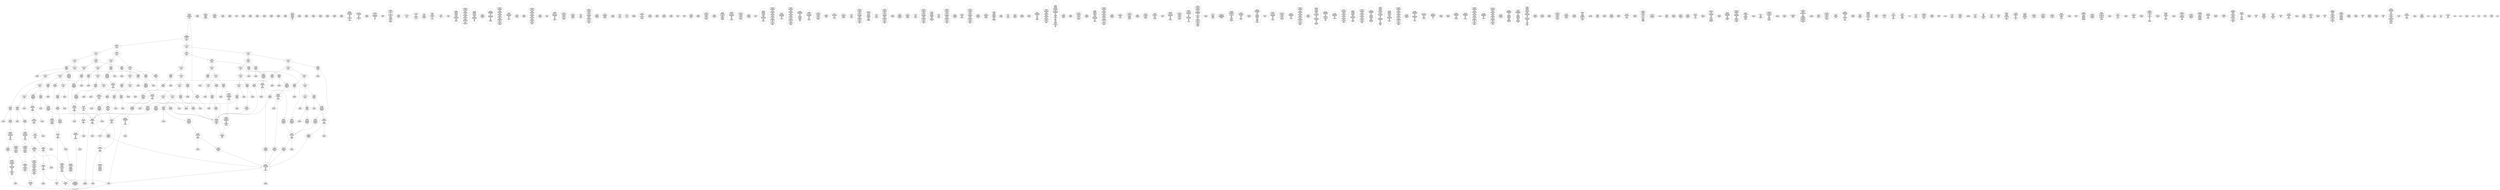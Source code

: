 /* Generated by GvGen v.1.0 (https://www.github.com/stricaud/gvgen) */

digraph G {
compound=true;
   node1 [label="[anywhere]"];
   node2 [label="# 0x0
PUSHX Data
PUSHX Data
MSTORE
PUSHX LogicData
CALLDATASIZE
LT
PUSHX Data
JUMPI
"];
   node3 [label="# 0xd
PUSHX Data
CALLDATALOAD
PUSHX BitData
SHR
PUSHX LogicData
GT
PUSHX Data
JUMPI
"];
   node4 [label="# 0x1e
PUSHX LogicData
GT
PUSHX Data
JUMPI
"];
   node5 [label="# 0x29
PUSHX LogicData
GT
PUSHX Data
JUMPI
"];
   node6 [label="# 0x34
PUSHX LogicData
EQ
PUSHX Data
JUMPI
"];
   node7 [label="# 0x3f
PUSHX LogicData
EQ
PUSHX Data
JUMPI
"];
   node8 [label="# 0x4a
PUSHX LogicData
EQ
PUSHX Data
JUMPI
"];
   node9 [label="# 0x55
PUSHX LogicData
EQ
PUSHX Data
JUMPI
"];
   node10 [label="# 0x60
PUSHX LogicData
EQ
PUSHX Data
JUMPI
"];
   node11 [label="# 0x6b
PUSHX Data
REVERT
"];
   node12 [label="# 0x6f
JUMPDEST
PUSHX LogicData
EQ
PUSHX Data
JUMPI
"];
   node13 [label="# 0x7b
PUSHX LogicData
EQ
PUSHX Data
JUMPI
"];
   node14 [label="# 0x86
PUSHX LogicData
EQ
PUSHX Data
JUMPI
"];
   node15 [label="# 0x91
PUSHX LogicData
EQ
PUSHX Data
JUMPI
"];
   node16 [label="# 0x9c
PUSHX Data
REVERT
"];
   node17 [label="# 0xa0
JUMPDEST
PUSHX LogicData
GT
PUSHX Data
JUMPI
"];
   node18 [label="# 0xac
PUSHX LogicData
EQ
PUSHX Data
JUMPI
"];
   node19 [label="# 0xb7
PUSHX LogicData
EQ
PUSHX Data
JUMPI
"];
   node20 [label="# 0xc2
PUSHX LogicData
EQ
PUSHX Data
JUMPI
"];
   node21 [label="# 0xcd
PUSHX LogicData
EQ
PUSHX Data
JUMPI
"];
   node22 [label="# 0xd8
PUSHX Data
REVERT
"];
   node23 [label="# 0xdc
JUMPDEST
PUSHX LogicData
EQ
PUSHX Data
JUMPI
"];
   node24 [label="# 0xe8
PUSHX LogicData
EQ
PUSHX Data
JUMPI
"];
   node25 [label="# 0xf3
PUSHX LogicData
EQ
PUSHX Data
JUMPI
"];
   node26 [label="# 0xfe
PUSHX LogicData
EQ
PUSHX Data
JUMPI
"];
   node27 [label="# 0x109
PUSHX Data
REVERT
"];
   node28 [label="# 0x10d
JUMPDEST
PUSHX LogicData
GT
PUSHX Data
JUMPI
"];
   node29 [label="# 0x119
PUSHX LogicData
GT
PUSHX Data
JUMPI
"];
   node30 [label="# 0x124
PUSHX LogicData
EQ
PUSHX Data
JUMPI
"];
   node31 [label="# 0x12f
PUSHX LogicData
EQ
PUSHX Data
JUMPI
"];
   node32 [label="# 0x13a
PUSHX LogicData
EQ
PUSHX Data
JUMPI
"];
   node33 [label="# 0x145
PUSHX LogicData
EQ
PUSHX Data
JUMPI
"];
   node34 [label="# 0x150
PUSHX LogicData
EQ
PUSHX Data
JUMPI
"];
   node35 [label="# 0x15b
PUSHX Data
REVERT
"];
   node36 [label="# 0x15f
JUMPDEST
PUSHX LogicData
EQ
PUSHX Data
JUMPI
"];
   node37 [label="# 0x16b
PUSHX LogicData
EQ
PUSHX Data
JUMPI
"];
   node38 [label="# 0x176
PUSHX LogicData
EQ
PUSHX Data
JUMPI
"];
   node39 [label="# 0x181
PUSHX LogicData
EQ
PUSHX Data
JUMPI
"];
   node40 [label="# 0x18c
PUSHX Data
REVERT
"];
   node41 [label="# 0x190
JUMPDEST
PUSHX LogicData
GT
PUSHX Data
JUMPI
"];
   node42 [label="# 0x19c
PUSHX LogicData
EQ
PUSHX Data
JUMPI
"];
   node43 [label="# 0x1a7
PUSHX LogicData
EQ
PUSHX Data
JUMPI
"];
   node44 [label="# 0x1b2
PUSHX LogicData
EQ
PUSHX Data
JUMPI
"];
   node45 [label="# 0x1bd
PUSHX LogicData
EQ
PUSHX Data
JUMPI
"];
   node46 [label="# 0x1c8
PUSHX Data
REVERT
"];
   node47 [label="# 0x1cc
JUMPDEST
PUSHX LogicData
EQ
PUSHX Data
JUMPI
"];
   node48 [label="# 0x1d8
PUSHX LogicData
EQ
PUSHX Data
JUMPI
"];
   node49 [label="# 0x1e3
PUSHX LogicData
EQ
PUSHX Data
JUMPI
"];
   node50 [label="# 0x1ee
PUSHX LogicData
EQ
PUSHX Data
JUMPI
"];
   node51 [label="# 0x1f9
JUMPDEST
PUSHX Data
REVERT
"];
   node52 [label="# 0x1fe
JUMPDEST
CALLVALUE
ISZERO
PUSHX Data
JUMPI
"];
   node53 [label="# 0x206
PUSHX Data
REVERT
"];
   node54 [label="# 0x20a
JUMPDEST
PUSHX Data
PUSHX Data
CALLDATASIZE
PUSHX Data
PUSHX Data
JUMP
"];
   node55 [label="# 0x219
JUMPDEST
PUSHX Data
JUMP
"];
   node56 [label="# 0x21e
JUMPDEST
PUSHX MemData
MLOAD
ISZERO
ISZERO
MSTORE
PUSHX ArithData
ADD
"];
   node57 [label="# 0x22a
JUMPDEST
PUSHX MemData
MLOAD
SUB
RETURN
"];
   node58 [label="# 0x233
JUMPDEST
CALLVALUE
ISZERO
PUSHX Data
JUMPI
"];
   node59 [label="# 0x23b
PUSHX Data
REVERT
"];
   node60 [label="# 0x23f
JUMPDEST
PUSHX Data
PUSHX Data
JUMP
"];
   node61 [label="# 0x248
JUMPDEST
PUSHX MemData
MLOAD
PUSHX Data
PUSHX Data
JUMP
"];
   node62 [label="# 0x255
JUMPDEST
CALLVALUE
ISZERO
PUSHX Data
JUMPI
"];
   node63 [label="# 0x25d
PUSHX Data
REVERT
"];
   node64 [label="# 0x261
JUMPDEST
PUSHX Data
PUSHX Data
CALLDATASIZE
PUSHX Data
PUSHX Data
JUMP
"];
   node65 [label="# 0x270
JUMPDEST
PUSHX Data
JUMP
"];
   node66 [label="# 0x275
JUMPDEST
PUSHX MemData
MLOAD
PUSHX ArithData
PUSHX BitData
PUSHX BitData
SHL
SUB
AND
MSTORE
PUSHX ArithData
ADD
PUSHX Data
JUMP
"];
   node67 [label="# 0x28d
JUMPDEST
CALLVALUE
ISZERO
PUSHX Data
JUMPI
"];
   node68 [label="# 0x295
PUSHX Data
REVERT
"];
   node69 [label="# 0x299
JUMPDEST
PUSHX Data
PUSHX Data
CALLDATASIZE
PUSHX Data
PUSHX Data
JUMP
"];
   node70 [label="# 0x2a8
JUMPDEST
PUSHX Data
JUMP
"];
   node71 [label="# 0x2ad
JUMPDEST
STOP
"];
   node72 [label="# 0x2af
JUMPDEST
CALLVALUE
ISZERO
PUSHX Data
JUMPI
"];
   node73 [label="# 0x2b7
PUSHX Data
REVERT
"];
   node74 [label="# 0x2bb
JUMPDEST
PUSHX Data
PUSHX Data
CALLDATASIZE
PUSHX Data
PUSHX Data
JUMP
"];
   node75 [label="# 0x2ca
JUMPDEST
PUSHX Data
JUMP
"];
   node76 [label="# 0x2cf
JUMPDEST
CALLVALUE
ISZERO
PUSHX Data
JUMPI
"];
   node77 [label="# 0x2d7
PUSHX Data
REVERT
"];
   node78 [label="# 0x2db
JUMPDEST
PUSHX Data
PUSHX Data
JUMP
"];
   node79 [label="# 0x2e4
JUMPDEST
PUSHX MemData
MLOAD
MSTORE
PUSHX ArithData
ADD
PUSHX Data
JUMP
"];
   node80 [label="# 0x2f2
JUMPDEST
CALLVALUE
ISZERO
PUSHX Data
JUMPI
"];
   node81 [label="# 0x2fa
PUSHX Data
REVERT
"];
   node82 [label="# 0x2fe
JUMPDEST
PUSHX Data
PUSHX Data
CALLDATASIZE
PUSHX Data
PUSHX Data
JUMP
"];
   node83 [label="# 0x30d
JUMPDEST
PUSHX Data
JUMP
"];
   node84 [label="# 0x312
JUMPDEST
CALLVALUE
ISZERO
PUSHX Data
JUMPI
"];
   node85 [label="# 0x31a
PUSHX Data
REVERT
"];
   node86 [label="# 0x31e
JUMPDEST
PUSHX Data
PUSHX Data
JUMP
"];
   node87 [label="# 0x327
JUMPDEST
CALLVALUE
ISZERO
PUSHX Data
JUMPI
"];
   node88 [label="# 0x32f
PUSHX Data
REVERT
"];
   node89 [label="# 0x333
JUMPDEST
PUSHX Data
PUSHX StorData
SLOAD
JUMP
"];
   node90 [label="# 0x33d
JUMPDEST
CALLVALUE
ISZERO
PUSHX Data
JUMPI
"];
   node91 [label="# 0x345
PUSHX Data
REVERT
"];
   node92 [label="# 0x349
JUMPDEST
PUSHX Data
PUSHX Data
CALLDATASIZE
PUSHX Data
PUSHX Data
JUMP
"];
   node93 [label="# 0x358
JUMPDEST
PUSHX Data
JUMP
"];
   node94 [label="# 0x35d
JUMPDEST
CALLVALUE
ISZERO
PUSHX Data
JUMPI
"];
   node95 [label="# 0x365
PUSHX Data
REVERT
"];
   node96 [label="# 0x369
JUMPDEST
PUSHX Data
PUSHX Data
CALLDATASIZE
PUSHX Data
PUSHX Data
JUMP
"];
   node97 [label="# 0x378
JUMPDEST
PUSHX Data
JUMP
"];
   node98 [label="# 0x37d
JUMPDEST
CALLVALUE
ISZERO
PUSHX Data
JUMPI
"];
   node99 [label="# 0x385
PUSHX Data
REVERT
"];
   node100 [label="# 0x389
JUMPDEST
PUSHX Data
PUSHX Data
JUMP
"];
   node101 [label="# 0x392
JUMPDEST
CALLVALUE
ISZERO
PUSHX Data
JUMPI
"];
   node102 [label="# 0x39a
PUSHX Data
REVERT
"];
   node103 [label="# 0x39e
JUMPDEST
PUSHX Data
PUSHX Data
CALLDATASIZE
PUSHX Data
PUSHX Data
JUMP
"];
   node104 [label="# 0x3ad
JUMPDEST
PUSHX Data
JUMP
"];
   node105 [label="# 0x3b2
JUMPDEST
CALLVALUE
ISZERO
PUSHX Data
JUMPI
"];
   node106 [label="# 0x3ba
PUSHX Data
REVERT
"];
   node107 [label="# 0x3be
JUMPDEST
PUSHX Data
PUSHX Data
CALLDATASIZE
PUSHX Data
PUSHX Data
JUMP
"];
   node108 [label="# 0x3cd
JUMPDEST
PUSHX Data
JUMP
"];
   node109 [label="# 0x3d2
JUMPDEST
CALLVALUE
ISZERO
PUSHX Data
JUMPI
"];
   node110 [label="# 0x3da
PUSHX Data
REVERT
"];
   node111 [label="# 0x3de
JUMPDEST
PUSHX Data
PUSHX Data
JUMP
"];
   node112 [label="# 0x3e7
JUMPDEST
CALLVALUE
ISZERO
PUSHX Data
JUMPI
"];
   node113 [label="# 0x3ef
PUSHX Data
REVERT
"];
   node114 [label="# 0x3f3
JUMPDEST
PUSHX Data
PUSHX Data
CALLDATASIZE
PUSHX Data
PUSHX Data
JUMP
"];
   node115 [label="# 0x402
JUMPDEST
PUSHX Data
JUMP
"];
   node116 [label="# 0x407
JUMPDEST
CALLVALUE
ISZERO
PUSHX Data
JUMPI
"];
   node117 [label="# 0x40f
PUSHX Data
REVERT
"];
   node118 [label="# 0x413
JUMPDEST
PUSHX Data
PUSHX Data
JUMP
"];
   node119 [label="# 0x41c
JUMPDEST
CALLVALUE
ISZERO
PUSHX Data
JUMPI
"];
   node120 [label="# 0x424
PUSHX Data
REVERT
"];
   node121 [label="# 0x428
JUMPDEST
PUSHX Data
PUSHX Data
CALLDATASIZE
PUSHX Data
PUSHX Data
JUMP
"];
   node122 [label="# 0x437
JUMPDEST
PUSHX Data
PUSHX Data
MSTORE
PUSHX Data
MSTORE
PUSHX Data
SHA3
SLOAD
JUMP
"];
   node123 [label="# 0x449
JUMPDEST
CALLVALUE
ISZERO
PUSHX Data
JUMPI
"];
   node124 [label="# 0x451
PUSHX Data
REVERT
"];
   node125 [label="# 0x455
JUMPDEST
PUSHX Data
PUSHX Data
JUMP
"];
   node126 [label="# 0x464
JUMPDEST
CALLVALUE
ISZERO
PUSHX Data
JUMPI
"];
   node127 [label="# 0x46c
PUSHX Data
REVERT
"];
   node128 [label="# 0x470
JUMPDEST
PUSHX StorData
SLOAD
PUSHX ArithData
PUSHX BitData
PUSHX BitData
SHL
SUB
AND
PUSHX Data
JUMP
"];
   node129 [label="# 0x482
JUMPDEST
CALLVALUE
ISZERO
PUSHX Data
JUMPI
"];
   node130 [label="# 0x48a
PUSHX Data
REVERT
"];
   node131 [label="# 0x48e
JUMPDEST
PUSHX Data
PUSHX Data
JUMP
"];
   node132 [label="# 0x498
JUMPDEST
CALLVALUE
ISZERO
PUSHX Data
JUMPI
"];
   node133 [label="# 0x4a0
PUSHX Data
REVERT
"];
   node134 [label="# 0x4a4
JUMPDEST
PUSHX Data
PUSHX Data
JUMP
"];
   node135 [label="# 0x4ad
JUMPDEST
CALLVALUE
ISZERO
PUSHX Data
JUMPI
"];
   node136 [label="# 0x4b5
PUSHX Data
REVERT
"];
   node137 [label="# 0x4b9
JUMPDEST
PUSHX Data
PUSHX StorData
SLOAD
JUMP
"];
   node138 [label="# 0x4c3
JUMPDEST
CALLVALUE
ISZERO
PUSHX Data
JUMPI
"];
   node139 [label="# 0x4cb
PUSHX Data
REVERT
"];
   node140 [label="# 0x4cf
JUMPDEST
PUSHX Data
PUSHX Data
JUMP
"];
   node141 [label="# 0x4d9
JUMPDEST
PUSHX Data
PUSHX Data
CALLDATASIZE
PUSHX Data
PUSHX Data
JUMP
"];
   node142 [label="# 0x4e7
JUMPDEST
PUSHX Data
JUMP
"];
   node143 [label="# 0x4ec
JUMPDEST
CALLVALUE
ISZERO
PUSHX Data
JUMPI
"];
   node144 [label="# 0x4f4
PUSHX Data
REVERT
"];
   node145 [label="# 0x4f8
JUMPDEST
PUSHX Data
PUSHX Data
CALLDATASIZE
PUSHX Data
PUSHX Data
JUMP
"];
   node146 [label="# 0x507
JUMPDEST
PUSHX Data
JUMP
"];
   node147 [label="# 0x50c
JUMPDEST
CALLVALUE
ISZERO
PUSHX Data
JUMPI
"];
   node148 [label="# 0x514
PUSHX Data
REVERT
"];
   node149 [label="# 0x518
JUMPDEST
PUSHX Data
PUSHX Data
CALLDATASIZE
PUSHX Data
PUSHX Data
JUMP
"];
   node150 [label="# 0x527
JUMPDEST
PUSHX Data
JUMP
"];
   node151 [label="# 0x52c
JUMPDEST
CALLVALUE
ISZERO
PUSHX Data
JUMPI
"];
   node152 [label="# 0x534
PUSHX Data
REVERT
"];
   node153 [label="# 0x538
JUMPDEST
PUSHX Data
PUSHX StorData
SLOAD
JUMP
"];
   node154 [label="# 0x542
JUMPDEST
CALLVALUE
ISZERO
PUSHX Data
JUMPI
"];
   node155 [label="# 0x54a
PUSHX Data
REVERT
"];
   node156 [label="# 0x54e
JUMPDEST
PUSHX Data
PUSHX Data
CALLDATASIZE
PUSHX Data
PUSHX Data
JUMP
"];
   node157 [label="# 0x55d
JUMPDEST
PUSHX Data
JUMP
"];
   node158 [label="# 0x562
JUMPDEST
CALLVALUE
ISZERO
PUSHX Data
JUMPI
"];
   node159 [label="# 0x56a
PUSHX Data
REVERT
"];
   node160 [label="# 0x56e
JUMPDEST
PUSHX Data
PUSHX Data
CALLDATASIZE
PUSHX Data
PUSHX Data
JUMP
"];
   node161 [label="# 0x57d
JUMPDEST
PUSHX Data
JUMP
"];
   node162 [label="# 0x582
JUMPDEST
CALLVALUE
ISZERO
PUSHX Data
JUMPI
"];
   node163 [label="# 0x58a
PUSHX Data
REVERT
"];
   node164 [label="# 0x58e
JUMPDEST
PUSHX Data
PUSHX Data
JUMP
"];
   node165 [label="# 0x598
JUMPDEST
CALLVALUE
ISZERO
PUSHX Data
JUMPI
"];
   node166 [label="# 0x5a0
PUSHX Data
REVERT
"];
   node167 [label="# 0x5a4
JUMPDEST
PUSHX Data
PUSHX Data
JUMP
"];
   node168 [label="# 0x5ad
JUMPDEST
CALLVALUE
ISZERO
PUSHX Data
JUMPI
"];
   node169 [label="# 0x5b5
PUSHX Data
REVERT
"];
   node170 [label="# 0x5b9
JUMPDEST
PUSHX Data
PUSHX Data
CALLDATASIZE
PUSHX Data
PUSHX Data
JUMP
"];
   node171 [label="# 0x5c8
JUMPDEST
PUSHX Data
JUMP
"];
   node172 [label="# 0x5cd
JUMPDEST
CALLVALUE
ISZERO
PUSHX Data
JUMPI
"];
   node173 [label="# 0x5d5
PUSHX Data
REVERT
"];
   node174 [label="# 0x5d9
JUMPDEST
PUSHX Data
PUSHX Data
CALLDATASIZE
PUSHX Data
PUSHX Data
JUMP
"];
   node175 [label="# 0x5e8
JUMPDEST
PUSHX Data
JUMP
"];
   node176 [label="# 0x5ed
JUMPDEST
PUSHX Data
PUSHX ArithData
PUSHX BitData
PUSHX BitData
SHL
SUB
NOT
AND
PUSHX BitData
PUSHX BitData
SHL
EQ
PUSHX Data
JUMPI
"];
   node177 [label="# 0x609
PUSHX ArithData
PUSHX BitData
PUSHX BitData
SHL
SUB
NOT
AND
PUSHX BitData
PUSHX BitData
SHL
EQ
"];
   node178 [label="# 0x61e
JUMPDEST
PUSHX Data
JUMPI
"];
   node179 [label="# 0x624
PUSHX BitData
PUSHX BitData
SHL
PUSHX ArithData
PUSHX BitData
PUSHX BitData
SHL
SUB
NOT
AND
EQ
"];
   node180 [label="# 0x639
JUMPDEST
JUMP
"];
   node181 [label="# 0x63f
JUMPDEST
PUSHX Data
PUSHX StorData
SLOAD
PUSHX Data
PUSHX Data
JUMP
"];
   node182 [label="# 0x64e
JUMPDEST
PUSHX ArithData
ADD
PUSHX ArithData
DIV
MUL
PUSHX ArithData
ADD
PUSHX MemData
MLOAD
ADD
PUSHX Data
MSTORE
MSTORE
PUSHX ArithData
ADD
SLOAD
PUSHX Data
PUSHX Data
JUMP
"];
   node183 [label="# 0x67a
JUMPDEST
ISZERO
PUSHX Data
JUMPI
"];
   node184 [label="# 0x681
PUSHX LogicData
LT
PUSHX Data
JUMPI
"];
   node185 [label="# 0x689
PUSHX ArithData
SLOAD
DIV
MUL
MSTORE
PUSHX ArithData
ADD
PUSHX Data
JUMP
"];
   node186 [label="# 0x69c
JUMPDEST
ADD
PUSHX Data
MSTORE
PUSHX Data
PUSHX Data
SHA3
"];
   node187 [label="# 0x6aa
JUMPDEST
SLOAD
MSTORE
PUSHX ArithData
ADD
PUSHX ArithData
ADD
GT
PUSHX Data
JUMPI
"];
   node188 [label="# 0x6be
SUB
PUSHX BitData
AND
ADD
"];
   node189 [label="# 0x6c7
JUMPDEST
JUMP
"];
   node190 [label="# 0x6d1
JUMPDEST
PUSHX Data
MSTORE
PUSHX Data
PUSHX Data
MSTORE
PUSHX Data
SHA3
SLOAD
PUSHX ArithData
PUSHX BitData
PUSHX BitData
SHL
SUB
AND
PUSHX Data
JUMPI
"];
   node191 [label="# 0x6ee
PUSHX MemData
MLOAD
PUSHX BitData
PUSHX BitData
SHL
MSTORE
PUSHX Data
PUSHX ArithData
ADD
MSTORE
PUSHX Data
PUSHX ArithData
ADD
MSTORE
PUSHX Data
PUSHX ArithData
ADD
MSTORE
PUSHX BitData
PUSHX BitData
SHL
PUSHX ArithData
ADD
MSTORE
PUSHX ArithData
ADD
"];
   node192 [label="# 0x746
JUMPDEST
PUSHX MemData
MLOAD
SUB
REVERT
"];
   node193 [label="# 0x74f
JUMPDEST
PUSHX Data
MSTORE
PUSHX Data
PUSHX Data
MSTORE
PUSHX Data
SHA3
SLOAD
PUSHX ArithData
PUSHX BitData
PUSHX BitData
SHL
SUB
AND
JUMP
"];
   node194 [label="# 0x76b
JUMPDEST
PUSHX Data
PUSHX Data
PUSHX Data
JUMP
"];
   node195 [label="# 0x776
JUMPDEST
PUSHX ArithData
PUSHX BitData
PUSHX BitData
SHL
SUB
AND
PUSHX ArithData
PUSHX BitData
PUSHX BitData
SHL
SUB
AND
EQ
ISZERO
PUSHX Data
JUMPI
"];
   node196 [label="# 0x793
PUSHX MemData
MLOAD
PUSHX BitData
PUSHX BitData
SHL
MSTORE
PUSHX Data
PUSHX ArithData
ADD
MSTORE
PUSHX Data
PUSHX ArithData
ADD
MSTORE
PUSHX Data
PUSHX ArithData
ADD
MSTORE
PUSHX BitData
PUSHX BitData
SHL
PUSHX ArithData
ADD
MSTORE
PUSHX ArithData
ADD
PUSHX Data
JUMP
"];
   node197 [label="# 0x7e4
JUMPDEST
CALLER
PUSHX ArithData
PUSHX BitData
PUSHX BitData
SHL
SUB
AND
EQ
PUSHX Data
JUMPI
"];
   node198 [label="# 0x7f6
PUSHX Data
CALLER
PUSHX Data
JUMP
"];
   node199 [label="# 0x800
JUMPDEST
PUSHX Data
JUMPI
"];
   node200 [label="# 0x805
PUSHX MemData
MLOAD
PUSHX BitData
PUSHX BitData
SHL
MSTORE
PUSHX Data
PUSHX ArithData
ADD
MSTORE
PUSHX Data
PUSHX ArithData
ADD
MSTORE
PUSHX Data
PUSHX ArithData
ADD
MSTORE
PUSHX Data
PUSHX ArithData
ADD
MSTORE
PUSHX ArithData
ADD
PUSHX Data
JUMP
"];
   node201 [label="# 0x872
JUMPDEST
PUSHX Data
PUSHX Data
JUMP
"];
   node202 [label="# 0x87c
JUMPDEST
JUMP
"];
   node203 [label="# 0x881
JUMPDEST
PUSHX StorData
SLOAD
PUSHX ArithData
PUSHX BitData
PUSHX BitData
SHL
SUB
AND
CALLER
EQ
PUSHX Data
JUMPI
"];
   node204 [label="# 0x894
PUSHX MemData
MLOAD
PUSHX BitData
PUSHX BitData
SHL
MSTORE
PUSHX ArithData
ADD
PUSHX Data
PUSHX Data
JUMP
"];
   node205 [label="# 0x8ab
JUMPDEST
PUSHX StorData
SLOAD
PUSHX Data
PUSHX Data
PUSHX Data
JUMP
"];
   node206 [label="# 0x8bc
JUMPDEST
GT
ISZERO
PUSHX Data
JUMPI
"];
   node207 [label="# 0x8c3
PUSHX MemData
MLOAD
PUSHX BitData
PUSHX BitData
SHL
MSTORE
PUSHX ArithData
ADD
PUSHX Data
PUSHX ArithData
MSTORE
PUSHX Data
ADD
MSTORE
PUSHX BitData
PUSHX BitData
SHL
PUSHX ArithData
ADD
MSTORE
PUSHX ArithData
ADD
JUMP
"];
   node208 [label="# 0x8f3
JUMPDEST
PUSHX Data
PUSHX Data
PUSHX Data
JUMP
"];
   node209 [label="# 0x8fd
JUMPDEST
PUSHX StorData
PUSHX Data
SLOAD
PUSHX Data
PUSHX Data
JUMP
"];
   node210 [label="# 0x914
JUMPDEST
SSTORE
PUSHX Data
"];
   node211 [label="# 0x91d
JUMPDEST
LT
ISZERO
PUSHX Data
JUMPI
"];
   node212 [label="# 0x926
PUSHX Data
LT
PUSHX Data
JUMPI
"];
   node213 [label="# 0x933
PUSHX Data
PUSHX Data
JUMP
"];
   node214 [label="# 0x93a
JUMPDEST
PUSHX ArithData
MUL
ADD
PUSHX ArithData
ADD
PUSHX Data
PUSHX Data
JUMP
"];
   node215 [label="# 0x94f
JUMPDEST
PUSHX Data
PUSHX Data
JUMP
"];
   node216 [label="# 0x958
JUMPDEST
PUSHX Data
JUMP
"];
   node217 [label="# 0x960
JUMPDEST
PUSHX Data
PUSHX Data
JUMP
"];
   node218 [label="# 0x96a
JUMPDEST
PUSHX Data
JUMP
"];
   node219 [label="# 0x972
JUMPDEST
JUMP
"];
   node220 [label="# 0x978
JUMPDEST
PUSHX Data
PUSHX StorData
SLOAD
PUSHX StorData
SLOAD
PUSHX Data
PUSHX Data
JUMP
"];
   node221 [label="# 0x98a
JUMPDEST
JUMP
"];
   node222 [label="# 0x98f
JUMPDEST
PUSHX Data
CALLER
PUSHX Data
JUMP
"];
   node223 [label="# 0x999
JUMPDEST
PUSHX Data
JUMPI
"];
   node224 [label="# 0x99e
PUSHX MemData
MLOAD
PUSHX BitData
PUSHX BitData
SHL
MSTORE
PUSHX ArithData
ADD
PUSHX Data
PUSHX Data
JUMP
"];
   node225 [label="# 0x9b5
JUMPDEST
PUSHX Data
PUSHX Data
JUMP
"];
   node226 [label="# 0x9c0
JUMPDEST
PUSHX Data
PUSHX MemData
MLOAD
PUSHX ArithData
ADD
PUSHX Data
MSTORE
PUSHX Data
MSTORE
PUSHX Data
JUMP
"];
   node227 [label="# 0x9db
JUMPDEST
PUSHX StorData
SLOAD
PUSHX ArithData
PUSHX BitData
PUSHX BitData
SHL
SUB
AND
CALLER
EQ
PUSHX Data
JUMPI
"];
   node228 [label="# 0x9ee
PUSHX MemData
MLOAD
PUSHX BitData
PUSHX BitData
SHL
MSTORE
PUSHX ArithData
ADD
PUSHX Data
PUSHX Data
JUMP
"];
   node229 [label="# 0xa05
JUMPDEST
PUSHX Data
PUSHX Data
PUSHX Data
JUMP
"];
   node230 [label="# 0xa11
JUMPDEST
PUSHX Data
PUSHX Data
PUSHX Data
PUSHX Data
JUMP
"];
   node231 [label="# 0xa1f
JUMPDEST
JUMP
"];
   node232 [label="# 0xa22
JUMPDEST
PUSHX Data
MSTORE
PUSHX Data
PUSHX Data
MSTORE
PUSHX Data
SHA3
SLOAD
PUSHX ArithData
PUSHX BitData
PUSHX BitData
SHL
SUB
AND
PUSHX Data
JUMPI
"];
   node233 [label="# 0xa40
PUSHX MemData
MLOAD
PUSHX BitData
PUSHX BitData
SHL
MSTORE
PUSHX Data
PUSHX ArithData
ADD
MSTORE
PUSHX Data
PUSHX ArithData
ADD
MSTORE
PUSHX Data
PUSHX ArithData
ADD
MSTORE
PUSHX BitData
PUSHX BitData
SHL
PUSHX ArithData
ADD
MSTORE
PUSHX ArithData
ADD
PUSHX Data
JUMP
"];
   node234 [label="# 0xa99
JUMPDEST
PUSHX Data
PUSHX ArithData
PUSHX BitData
PUSHX BitData
SHL
SUB
AND
PUSHX Data
JUMPI
"];
   node235 [label="# 0xaaa
PUSHX MemData
MLOAD
PUSHX BitData
PUSHX BitData
SHL
MSTORE
PUSHX Data
PUSHX ArithData
ADD
MSTORE
PUSHX Data
PUSHX ArithData
ADD
MSTORE
PUSHX Data
PUSHX ArithData
ADD
MSTORE
PUSHX BitData
PUSHX BitData
SHL
PUSHX ArithData
ADD
MSTORE
PUSHX ArithData
ADD
PUSHX Data
JUMP
"];
   node236 [label="# 0xb04
JUMPDEST
PUSHX ArithData
PUSHX BitData
PUSHX BitData
SHL
SUB
AND
PUSHX Data
MSTORE
PUSHX Data
PUSHX Data
MSTORE
PUSHX Data
SHA3
SLOAD
JUMP
"];
   node237 [label="# 0xb20
JUMPDEST
PUSHX StorData
SLOAD
PUSHX ArithData
PUSHX BitData
PUSHX BitData
SHL
SUB
AND
CALLER
EQ
PUSHX Data
JUMPI
"];
   node238 [label="# 0xb33
PUSHX MemData
MLOAD
PUSHX BitData
PUSHX BitData
SHL
MSTORE
PUSHX ArithData
ADD
PUSHX Data
PUSHX Data
JUMP
"];
   node239 [label="# 0xb4a
JUMPDEST
PUSHX Data
PUSHX Data
PUSHX Data
JUMP
"];
   node240 [label="# 0xb54
JUMPDEST
JUMP
"];
   node241 [label="# 0xb56
JUMPDEST
PUSHX StorData
SLOAD
PUSHX ArithData
PUSHX BitData
PUSHX BitData
SHL
SUB
AND
CALLER
EQ
PUSHX Data
JUMPI
"];
   node242 [label="# 0xb69
PUSHX MemData
MLOAD
PUSHX BitData
PUSHX BitData
SHL
MSTORE
PUSHX ArithData
ADD
PUSHX Data
PUSHX Data
JUMP
"];
   node243 [label="# 0xb80
JUMPDEST
PUSHX Data
SSTORE
JUMP
"];
   node244 [label="# 0xb85
JUMPDEST
PUSHX StorData
SLOAD
PUSHX ArithData
PUSHX BitData
PUSHX BitData
SHL
SUB
AND
CALLER
EQ
PUSHX Data
JUMPI
"];
   node245 [label="# 0xb98
PUSHX MemData
MLOAD
PUSHX BitData
PUSHX BitData
SHL
MSTORE
PUSHX ArithData
ADD
PUSHX Data
PUSHX Data
JUMP
"];
   node246 [label="# 0xbaf
JUMPDEST
PUSHX LogicData
SELFBALANCE
GT
PUSHX Data
JUMPI
"];
   node247 [label="# 0xbb8
PUSHX MemData
MLOAD
PUSHX BitData
PUSHX BitData
SHL
MSTORE
PUSHX ArithData
ADD
PUSHX Data
PUSHX ArithData
MSTORE
PUSHX Data
ADD
MSTORE
PUSHX BitData
PUSHX BitData
SHL
PUSHX ArithData
ADD
MSTORE
PUSHX ArithData
ADD
JUMP
"];
   node248 [label="# 0xbe8
JUMPDEST
PUSHX MemData
MLOAD
CALLER
SELFBALANCE
ISZERO
PUSHX ArithData
MUL
PUSHX Data
CALL
ISZERO
ISZERO
PUSHX Data
JUMPI
"];
   node249 [label="# 0xc0b
RETURNDATASIZE
PUSHX Data
RETURNDATACOPY
RETURNDATASIZE
PUSHX Data
REVERT
"];
   node250 [label="# 0xc14
JUMPDEST
JUMP
"];
   node251 [label="# 0xc17
JUMPDEST
PUSHX Data
PUSHX StorData
SLOAD
PUSHX Data
PUSHX Data
JUMP
"];
   node252 [label="# 0xc26
JUMPDEST
PUSHX LogicData
PUSHX StorData
SLOAD
LT
ISZERO
PUSHX Data
JUMPI
"];
   node253 [label="# 0xc33
PUSHX Data
PUSHX StorData
SLOAD
PUSHX Data
PUSHX Data
JUMP
"];
   node254 [label="# 0xc43
JUMPDEST
GT
ISZERO
PUSHX Data
JUMPI
"];
   node255 [label="# 0xc4a
PUSHX MemData
MLOAD
PUSHX BitData
PUSHX BitData
SHL
MSTORE
PUSHX ArithData
ADD
PUSHX Data
PUSHX ArithData
MSTORE
PUSHX Data
ADD
MSTORE
PUSHX BitData
PUSHX BitData
SHL
PUSHX ArithData
ADD
MSTORE
PUSHX ArithData
ADD
JUMP
"];
   node256 [label="# 0xc7a
JUMPDEST
PUSHX StorData
SLOAD
CALLER
PUSHX Data
MSTORE
PUSHX Data
PUSHX Data
MSTORE
PUSHX Data
SHA3
SLOAD
PUSHX Data
PUSHX Data
JUMP
"];
   node257 [label="# 0xc98
JUMPDEST
GT
ISZERO
PUSHX Data
JUMPI
"];
   node258 [label="# 0xc9f
PUSHX MemData
MLOAD
PUSHX BitData
PUSHX BitData
SHL
MSTORE
PUSHX ArithData
ADD
PUSHX Data
PUSHX ArithData
MSTORE
PUSHX Data
ADD
MSTORE
PUSHX BitData
PUSHX BitData
SHL
PUSHX ArithData
ADD
MSTORE
PUSHX ArithData
ADD
JUMP
"];
   node259 [label="# 0xccf
JUMPDEST
PUSHX Data
JUMP
"];
   node260 [label="# 0xcd4
JUMPDEST
PUSHX Data
PUSHX Data
PUSHX Data
PUSHX Data
JUMP
"];
   node261 [label="# 0xce2
JUMPDEST
PUSHX StorData
SLOAD
PUSHX Data
PUSHX Data
JUMP
"];
   node262 [label="# 0xcf0
JUMPDEST
GT
ISZERO
PUSHX Data
JUMPI
"];
   node263 [label="# 0xcf7
PUSHX MemData
MLOAD
PUSHX BitData
PUSHX BitData
SHL
MSTORE
PUSHX ArithData
ADD
PUSHX Data
PUSHX ArithData
MSTORE
PUSHX Data
ADD
MSTORE
PUSHX BitData
PUSHX BitData
SHL
PUSHX ArithData
ADD
MSTORE
PUSHX ArithData
ADD
JUMP
"];
   node264 [label="# 0xd27
JUMPDEST
CALLER
PUSHX Data
MSTORE
PUSHX Data
PUSHX Data
MSTORE
PUSHX Data
SHA3
SLOAD
PUSHX Data
PUSHX Data
PUSHX Data
JUMP
"];
   node265 [label="# 0xd45
JUMPDEST
GT
ISZERO
PUSHX Data
JUMPI
"];
   node266 [label="# 0xd4c
PUSHX MemData
MLOAD
PUSHX BitData
PUSHX BitData
SHL
MSTORE
PUSHX ArithData
ADD
PUSHX Data
PUSHX ArithData
MSTORE
PUSHX Data
ADD
MSTORE
PUSHX BitData
PUSHX BitData
SHL
PUSHX ArithData
ADD
MSTORE
PUSHX ArithData
ADD
JUMP
"];
   node267 [label="# 0xd7c
JUMPDEST
PUSHX Data
PUSHX Data
PUSHX Data
JUMP
"];
   node268 [label="# 0xd8d
JUMPDEST
CALLVALUE
LT
ISZERO
PUSHX Data
JUMPI
"];
   node269 [label="# 0xd95
PUSHX MemData
MLOAD
PUSHX BitData
PUSHX BitData
SHL
MSTORE
PUSHX ArithData
ADD
PUSHX Data
PUSHX ArithData
MSTORE
PUSHX Data
ADD
MSTORE
PUSHX BitData
PUSHX BitData
SHL
PUSHX ArithData
ADD
MSTORE
PUSHX ArithData
ADD
JUMP
"];
   node270 [label="# 0xdc5
JUMPDEST
PUSHX Data
PUSHX Data
PUSHX Data
JUMP
"];
   node271 [label="# 0xdcf
JUMPDEST
PUSHX StorData
PUSHX Data
SLOAD
PUSHX Data
PUSHX Data
JUMP
"];
   node272 [label="# 0xde3
JUMPDEST
SSTORE
CALLER
PUSHX Data
MSTORE
PUSHX Data
PUSHX Data
MSTORE
PUSHX Data
SHA3
SLOAD
PUSHX Data
PUSHX Data
JUMP
"];
   node273 [label="# 0xe07
JUMPDEST
SSTORE
PUSHX Data
"];
   node274 [label="# 0xe10
JUMPDEST
LT
ISZERO
PUSHX Data
JUMPI
"];
   node275 [label="# 0xe19
PUSHX Data
CALLER
PUSHX Data
PUSHX Data
JUMP
"];
   node276 [label="# 0xe25
JUMPDEST
PUSHX Data
PUSHX Data
JUMP
"];
   node277 [label="# 0xe2f
JUMPDEST
PUSHX Data
JUMP
"];
   node278 [label="# 0xe37
JUMPDEST
PUSHX ArithData
PUSHX BitData
PUSHX BitData
SHL
SUB
AND
CALLER
EQ
ISZERO
PUSHX Data
JUMPI
"];
   node279 [label="# 0xe49
PUSHX MemData
MLOAD
PUSHX BitData
PUSHX BitData
SHL
MSTORE
PUSHX Data
PUSHX ArithData
ADD
MSTORE
PUSHX Data
PUSHX ArithData
ADD
MSTORE
PUSHX Data
PUSHX ArithData
ADD
MSTORE
PUSHX ArithData
ADD
PUSHX Data
JUMP
"];
   node280 [label="# 0xe90
JUMPDEST
CALLER
PUSHX Data
MSTORE
PUSHX Data
PUSHX ArithData
MSTORE
PUSHX MemData
SHA3
PUSHX ArithData
PUSHX BitData
PUSHX BitData
SHL
SUB
AND
MSTORE
MSTORE
SHA3
SLOAD
PUSHX BitData
NOT
AND
ISZERO
ISZERO
OR
SSTORE
MLOAD
MSTORE
PUSHX Data
ADD
PUSHX MemData
MLOAD
SUB
LOGX
JUMP
"];
   node281 [label="# 0xefc
JUMPDEST
PUSHX Data
CALLER
PUSHX Data
JUMP
"];
   node282 [label="# 0xf06
JUMPDEST
PUSHX Data
JUMPI
"];
   node283 [label="# 0xf0b
PUSHX MemData
MLOAD
PUSHX BitData
PUSHX BitData
SHL
MSTORE
PUSHX ArithData
ADD
PUSHX Data
PUSHX Data
JUMP
"];
   node284 [label="# 0xf22
JUMPDEST
PUSHX Data
PUSHX Data
JUMP
"];
   node285 [label="# 0xf2e
JUMPDEST
PUSHX Data
MSTORE
PUSHX Data
PUSHX Data
MSTORE
PUSHX Data
SHA3
SLOAD
PUSHX Data
PUSHX ArithData
PUSHX BitData
PUSHX BitData
SHL
SUB
AND
PUSHX Data
JUMPI
"];
   node286 [label="# 0xf4e
PUSHX MemData
MLOAD
PUSHX BitData
PUSHX BitData
SHL
MSTORE
PUSHX Data
PUSHX ArithData
ADD
MSTORE
PUSHX Data
PUSHX ArithData
ADD
MSTORE
PUSHX Data
PUSHX ArithData
ADD
MSTORE
PUSHX BitData
PUSHX BitData
SHL
PUSHX ArithData
ADD
MSTORE
PUSHX ArithData
ADD
PUSHX Data
JUMP
"];
   node287 [label="# 0xfad
JUMPDEST
PUSHX Data
PUSHX Data
PUSHX Data
JUMP
"];
   node288 [label="# 0xfb7
JUMPDEST
PUSHX LogicData
MLOAD
GT
PUSHX Data
JUMPI
"];
   node289 [label="# 0xfc3
PUSHX MemData
MLOAD
PUSHX ArithData
ADD
PUSHX Data
MSTORE
PUSHX Data
MSTORE
PUSHX Data
JUMP
"];
   node290 [label="# 0xfd7
JUMPDEST
PUSHX Data
PUSHX Data
JUMP
"];
   node291 [label="# 0xfe1
JUMPDEST
PUSHX MemData
MLOAD
PUSHX ArithData
ADD
PUSHX Data
PUSHX Data
JUMP
"];
   node292 [label="# 0xff2
JUMPDEST
PUSHX MemData
MLOAD
PUSHX ArithData
SUB
SUB
MSTORE
PUSHX Data
MSTORE
"];
   node293 [label="# 0x1002
JUMPDEST
JUMP
"];
   node294 [label="# 0x1009
JUMPDEST
PUSHX StorData
SLOAD
PUSHX ArithData
PUSHX BitData
PUSHX BitData
SHL
SUB
AND
CALLER
EQ
PUSHX Data
JUMPI
"];
   node295 [label="# 0x101c
PUSHX MemData
MLOAD
PUSHX BitData
PUSHX BitData
SHL
MSTORE
PUSHX ArithData
ADD
PUSHX Data
PUSHX Data
JUMP
"];
   node296 [label="# 0x1033
JUMPDEST
PUSHX StorData
SLOAD
PUSHX ArithData
PUSHX BitData
PUSHX BitData
SHL
SUB
NOT
AND
PUSHX ArithData
PUSHX BitData
PUSHX BitData
SHL
SUB
AND
OR
SSTORE
JUMP
"];
   node297 [label="# 0x1055
JUMPDEST
PUSHX StorData
SLOAD
PUSHX MemData
MLOAD
PUSHX BitData
PUSHX BitData
SHL
MSTORE
PUSHX ArithData
PUSHX BitData
PUSHX BitData
SHL
SUB
AND
PUSHX ArithData
ADD
MSTORE
PUSHX Data
AND
AND
PUSHX Data
PUSHX ArithData
ADD
PUSHX Data
PUSHX MemData
MLOAD
SUB
EXTCODESIZE
ISZERO
ISZERO
PUSHX Data
JUMPI
"];
   node298 [label="# 0x109e
PUSHX Data
REVERT
"];
   node299 [label="# 0x10a2
JUMPDEST
GAS
STATICCALL
ISZERO
ISZERO
PUSHX Data
JUMPI
"];
   node300 [label="# 0x10ad
RETURNDATASIZE
PUSHX Data
RETURNDATACOPY
RETURNDATASIZE
PUSHX Data
REVERT
"];
   node301 [label="# 0x10b6
JUMPDEST
PUSHX MemData
MLOAD
RETURNDATASIZE
PUSHX BitData
NOT
PUSHX ArithData
ADD
AND
ADD
PUSHX Data
MSTORE
ADD
PUSHX Data
PUSHX Data
JUMP
"];
   node302 [label="# 0x10da
JUMPDEST
PUSHX ArithData
PUSHX BitData
PUSHX BitData
SHL
SUB
AND
EQ
ISZERO
PUSHX Data
JUMPI
"];
   node303 [label="# 0x10ea
PUSHX Data
PUSHX Data
JUMP
"];
   node304 [label="# 0x10f3
JUMPDEST
PUSHX ArithData
PUSHX BitData
PUSHX BitData
SHL
SUB
AND
PUSHX Data
MSTORE
PUSHX Data
PUSHX Data
MSTORE
PUSHX Data
SHA3
AND
MSTORE
MSTORE
SHA3
SLOAD
PUSHX BitData
AND
"];
   node305 [label="# 0x111d
JUMPDEST
JUMP
"];
   node306 [label="# 0x1125
JUMPDEST
PUSHX StorData
SLOAD
PUSHX ArithData
PUSHX BitData
PUSHX BitData
SHL
SUB
AND
CALLER
EQ
PUSHX Data
JUMPI
"];
   node307 [label="# 0x1138
PUSHX MemData
MLOAD
PUSHX BitData
PUSHX BitData
SHL
MSTORE
PUSHX ArithData
ADD
PUSHX Data
PUSHX Data
JUMP
"];
   node308 [label="# 0x114f
JUMPDEST
PUSHX ArithData
PUSHX BitData
PUSHX BitData
SHL
SUB
AND
PUSHX Data
JUMPI
"];
   node309 [label="# 0x115e
PUSHX MemData
MLOAD
PUSHX BitData
PUSHX BitData
SHL
MSTORE
PUSHX Data
PUSHX ArithData
ADD
MSTORE
PUSHX Data
PUSHX ArithData
ADD
MSTORE
PUSHX Data
PUSHX ArithData
ADD
MSTORE
PUSHX BitData
PUSHX BitData
SHL
PUSHX ArithData
ADD
MSTORE
PUSHX ArithData
ADD
PUSHX Data
JUMP
"];
   node310 [label="# 0x11b4
JUMPDEST
PUSHX Data
PUSHX Data
JUMP
"];
   node311 [label="# 0x11bd
JUMPDEST
PUSHX Data
MSTORE
PUSHX Data
PUSHX Data
MSTORE
PUSHX Data
SHA3
SLOAD
PUSHX ArithData
PUSHX BitData
PUSHX BitData
SHL
SUB
NOT
AND
PUSHX ArithData
PUSHX BitData
PUSHX BitData
SHL
SUB
AND
OR
SSTORE
PUSHX Data
PUSHX Data
JUMP
"];
   node312 [label="# 0x11f2
JUMPDEST
PUSHX ArithData
PUSHX BitData
PUSHX BitData
SHL
SUB
AND
PUSHX Data
PUSHX MemData
MLOAD
PUSHX MemData
MLOAD
SUB
LOGX
JUMP
"];
   node313 [label="# 0x122b
JUMPDEST
PUSHX ArithData
PUSHX BitData
PUSHX BitData
SHL
SUB
AND
PUSHX Data
JUMPI
"];
   node314 [label="# 0x123a
PUSHX MemData
MLOAD
PUSHX BitData
PUSHX BitData
SHL
MSTORE
PUSHX Data
PUSHX ArithData
ADD
MSTORE
PUSHX ArithData
ADD
MSTORE
PUSHX Data
PUSHX ArithData
ADD
MSTORE
PUSHX ArithData
ADD
PUSHX Data
JUMP
"];
   node315 [label="# 0x1281
JUMPDEST
PUSHX Data
MSTORE
PUSHX Data
PUSHX Data
MSTORE
PUSHX Data
SHA3
SLOAD
PUSHX ArithData
PUSHX BitData
PUSHX BitData
SHL
SUB
AND
ISZERO
PUSHX Data
JUMPI
"];
   node316 [label="# 0x129f
PUSHX MemData
MLOAD
PUSHX BitData
PUSHX BitData
SHL
MSTORE
PUSHX Data
PUSHX ArithData
ADD
MSTORE
PUSHX Data
PUSHX ArithData
ADD
MSTORE
PUSHX Data
PUSHX ArithData
ADD
MSTORE
PUSHX ArithData
ADD
PUSHX Data
JUMP
"];
   node317 [label="# 0x12e6
JUMPDEST
PUSHX ArithData
PUSHX BitData
PUSHX BitData
SHL
SUB
AND
PUSHX Data
MSTORE
PUSHX Data
PUSHX Data
MSTORE
PUSHX Data
SHA3
SLOAD
PUSHX Data
PUSHX Data
PUSHX Data
JUMP
"];
   node318 [label="# 0x130f
JUMPDEST
SSTORE
PUSHX Data
MSTORE
PUSHX Data
PUSHX Data
MSTORE
PUSHX MemData
SHA3
SLOAD
PUSHX ArithData
PUSHX BitData
PUSHX BitData
SHL
SUB
NOT
AND
PUSHX ArithData
PUSHX BitData
PUSHX BitData
SHL
SUB
AND
OR
SSTORE
MLOAD
PUSHX Data
LOGX
JUMP
"];
   node319 [label="# 0x136d
JUMPDEST
PUSHX Data
MSTORE
PUSHX Data
PUSHX Data
MSTORE
PUSHX Data
SHA3
SLOAD
PUSHX ArithData
PUSHX BitData
PUSHX BitData
SHL
SUB
AND
PUSHX Data
JUMPI
"];
   node320 [label="# 0x138a
PUSHX MemData
MLOAD
PUSHX BitData
PUSHX BitData
SHL
MSTORE
PUSHX Data
PUSHX ArithData
ADD
MSTORE
PUSHX Data
PUSHX ArithData
ADD
MSTORE
PUSHX Data
PUSHX ArithData
ADD
MSTORE
PUSHX BitData
PUSHX BitData
SHL
PUSHX ArithData
ADD
MSTORE
PUSHX ArithData
ADD
PUSHX Data
JUMP
"];
   node321 [label="# 0x13e6
JUMPDEST
PUSHX Data
PUSHX Data
PUSHX Data
JUMP
"];
   node322 [label="# 0x13f1
JUMPDEST
PUSHX ArithData
PUSHX BitData
PUSHX BitData
SHL
SUB
AND
PUSHX ArithData
PUSHX BitData
PUSHX BitData
SHL
SUB
AND
EQ
PUSHX Data
JUMPI
"];
   node323 [label="# 0x140e
PUSHX ArithData
PUSHX BitData
PUSHX BitData
SHL
SUB
AND
PUSHX Data
PUSHX Data
JUMP
"];
   node324 [label="# 0x1421
JUMPDEST
PUSHX ArithData
PUSHX BitData
PUSHX BitData
SHL
SUB
AND
EQ
"];
   node325 [label="# 0x142c
JUMPDEST
PUSHX Data
JUMPI
"];
   node326 [label="# 0x1432
PUSHX Data
PUSHX Data
JUMP
"];
   node327 [label="# 0x143c
JUMPDEST
PUSHX ArithData
PUSHX BitData
PUSHX BitData
SHL
SUB
AND
PUSHX Data
PUSHX Data
JUMP
"];
   node328 [label="# 0x144f
JUMPDEST
PUSHX ArithData
PUSHX BitData
PUSHX BitData
SHL
SUB
AND
EQ
PUSHX Data
JUMPI
"];
   node329 [label="# 0x145e
PUSHX MemData
MLOAD
PUSHX BitData
PUSHX BitData
SHL
MSTORE
PUSHX Data
PUSHX ArithData
ADD
MSTORE
PUSHX Data
PUSHX ArithData
ADD
MSTORE
PUSHX Data
PUSHX ArithData
ADD
MSTORE
PUSHX BitData
PUSHX BitData
SHL
PUSHX ArithData
ADD
MSTORE
PUSHX ArithData
ADD
PUSHX Data
JUMP
"];
   node330 [label="# 0x14b7
JUMPDEST
PUSHX ArithData
PUSHX BitData
PUSHX BitData
SHL
SUB
AND
PUSHX Data
JUMPI
"];
   node331 [label="# 0x14c6
PUSHX MemData
MLOAD
PUSHX BitData
PUSHX BitData
SHL
MSTORE
PUSHX Data
PUSHX ArithData
ADD
MSTORE
PUSHX ArithData
ADD
MSTORE
PUSHX Data
PUSHX ArithData
ADD
MSTORE
PUSHX BitData
PUSHX BitData
SHL
PUSHX ArithData
ADD
MSTORE
PUSHX ArithData
ADD
PUSHX Data
JUMP
"];
   node332 [label="# 0x1519
JUMPDEST
PUSHX Data
PUSHX Data
PUSHX Data
JUMP
"];
   node333 [label="# 0x1524
JUMPDEST
PUSHX ArithData
PUSHX BitData
PUSHX BitData
SHL
SUB
AND
PUSHX Data
MSTORE
PUSHX Data
PUSHX Data
MSTORE
PUSHX Data
SHA3
SLOAD
PUSHX Data
PUSHX Data
PUSHX Data
JUMP
"];
   node334 [label="# 0x154d
JUMPDEST
SSTORE
PUSHX ArithData
PUSHX BitData
PUSHX BitData
SHL
SUB
AND
PUSHX Data
MSTORE
PUSHX Data
PUSHX Data
MSTORE
PUSHX Data
SHA3
SLOAD
PUSHX Data
PUSHX Data
PUSHX Data
JUMP
"];
   node335 [label="# 0x157b
JUMPDEST
SSTORE
PUSHX Data
MSTORE
PUSHX Data
PUSHX Data
MSTORE
PUSHX MemData
SHA3
SLOAD
PUSHX ArithData
PUSHX BitData
PUSHX BitData
SHL
SUB
NOT
AND
PUSHX ArithData
PUSHX BitData
PUSHX BitData
SHL
SUB
AND
OR
SSTORE
MLOAD
AND
PUSHX Data
LOGX
JUMP
"];
   node336 [label="# 0x15dc
JUMPDEST
PUSHX StorData
SLOAD
PUSHX ArithData
PUSHX BitData
PUSHX BitData
SHL
SUB
AND
PUSHX ArithData
PUSHX BitData
PUSHX BitData
SHL
SUB
NOT
AND
OR
SSTORE
PUSHX MemData
MLOAD
AND
PUSHX Data
LOGX
JUMP
"];
   node337 [label="# 0x162c
JUMPDEST
PUSHX Data
PUSHX Data
JUMP
"];
   node338 [label="# 0x1637
JUMPDEST
PUSHX Data
PUSHX Data
JUMP
"];
   node339 [label="# 0x1643
JUMPDEST
PUSHX Data
JUMPI
"];
   node340 [label="# 0x1648
PUSHX MemData
MLOAD
PUSHX BitData
PUSHX BitData
SHL
MSTORE
PUSHX ArithData
ADD
PUSHX Data
PUSHX Data
JUMP
"];
   node341 [label="# 0x165f
JUMPDEST
PUSHX Data
PUSHX StorData
SLOAD
PUSHX Data
PUSHX Data
JUMP
"];
   node342 [label="# 0x166e
JUMPDEST
PUSHX Data
PUSHX Data
JUMPI
"];
   node343 [label="# 0x1676
PUSHX Data
MLOAD
ADD
MSTORE
PUSHX Data
MSTORE
PUSHX BitData
PUSHX BitData
SHL
PUSHX ArithData
ADD
MSTORE
JUMP
"];
   node344 [label="# 0x1692
JUMPDEST
PUSHX Data
"];
   node345 [label="# 0x1696
JUMPDEST
ISZERO
PUSHX Data
JUMPI
"];
   node346 [label="# 0x169d
PUSHX Data
PUSHX Data
JUMP
"];
   node347 [label="# 0x16a6
JUMPDEST
PUSHX Data
PUSHX Data
PUSHX Data
JUMP
"];
   node348 [label="# 0x16b5
JUMPDEST
PUSHX Data
JUMP
"];
   node349 [label="# 0x16bc
JUMPDEST
PUSHX Data
PUSHX LogicData
GT
ISZERO
PUSHX Data
JUMPI
"];
   node350 [label="# 0x16d0
PUSHX Data
PUSHX Data
JUMP
"];
   node351 [label="# 0x16d7
JUMPDEST
PUSHX MemData
MLOAD
MSTORE
PUSHX ArithData
ADD
PUSHX BitData
NOT
AND
PUSHX ArithData
ADD
ADD
PUSHX Data
MSTORE
ISZERO
PUSHX Data
JUMPI
"];
   node352 [label="# 0x16f5
PUSHX ArithData
ADD
CALLDATASIZE
CALLDATACOPY
ADD
"];
   node353 [label="# 0x1701
JUMPDEST
"];
   node354 [label="# 0x1705
JUMPDEST
ISZERO
PUSHX Data
JUMPI
"];
   node355 [label="# 0x170c
PUSHX Data
PUSHX Data
PUSHX Data
JUMP
"];
   node356 [label="# 0x1716
JUMPDEST
PUSHX Data
PUSHX Data
PUSHX Data
JUMP
"];
   node357 [label="# 0x1723
JUMPDEST
PUSHX Data
PUSHX Data
PUSHX Data
JUMP
"];
   node358 [label="# 0x172e
JUMPDEST
PUSHX BitData
SHL
MLOAD
LT
PUSHX Data
JUMPI
"];
   node359 [label="# 0x173c
PUSHX Data
PUSHX Data
JUMP
"];
   node360 [label="# 0x1743
JUMPDEST
PUSHX ArithData
ADD
ADD
PUSHX ArithData
PUSHX BitData
PUSHX BitData
SHL
SUB
NOT
AND
PUSHX BitData
BYTE
MSTORE8
PUSHX Data
PUSHX Data
PUSHX Data
JUMP
"];
   node361 [label="# 0x1765
JUMPDEST
PUSHX Data
JUMP
"];
   node362 [label="# 0x176c
JUMPDEST
PUSHX Data
PUSHX ArithData
PUSHX BitData
PUSHX BitData
SHL
SUB
AND
EXTCODESIZE
ISZERO
PUSHX Data
JUMPI
"];
   node363 [label="# 0x177f
PUSHX MemData
MLOAD
PUSHX BitData
PUSHX BitData
SHL
MSTORE
PUSHX ArithData
PUSHX BitData
PUSHX BitData
SHL
SUB
AND
PUSHX Data
PUSHX Data
CALLER
PUSHX ArithData
ADD
PUSHX Data
JUMP
"];
   node364 [label="# 0x17b0
JUMPDEST
PUSHX Data
PUSHX MemData
MLOAD
SUB
PUSHX Data
EXTCODESIZE
ISZERO
ISZERO
PUSHX Data
JUMPI
"];
   node365 [label="# 0x17c6
PUSHX Data
REVERT
"];
   node366 [label="# 0x17ca
JUMPDEST
GAS
CALL
ISZERO
PUSHX Data
JUMPI
"];
   node367 [label="# 0x17d8
PUSHX MemData
MLOAD
PUSHX ArithData
RETURNDATASIZE
ADD
PUSHX BitData
NOT
AND
ADD
MSTORE
PUSHX Data
ADD
PUSHX Data
JUMP
"];
   node368 [label="# 0x17f7
JUMPDEST
PUSHX Data
"];
   node369 [label="# 0x17fa
JUMPDEST
PUSHX Data
JUMPI
"];
   node370 [label="# 0x17ff
RETURNDATASIZE
ISZERO
PUSHX Data
JUMPI
"];
   node371 [label="# 0x1807
PUSHX MemData
MLOAD
PUSHX BitData
NOT
PUSHX ArithData
RETURNDATASIZE
ADD
AND
ADD
PUSHX Data
MSTORE
RETURNDATASIZE
MSTORE
RETURNDATASIZE
PUSHX Data
PUSHX ArithData
ADD
RETURNDATACOPY
PUSHX Data
JUMP
"];
   node372 [label="# 0x1828
JUMPDEST
PUSHX Data
"];
   node373 [label="# 0x182d
JUMPDEST
MLOAD
PUSHX Data
JUMPI
"];
   node374 [label="# 0x1835
PUSHX MemData
MLOAD
PUSHX BitData
PUSHX BitData
SHL
MSTORE
PUSHX ArithData
ADD
PUSHX Data
PUSHX Data
JUMP
"];
   node375 [label="# 0x184c
JUMPDEST
MLOAD
PUSHX ArithData
ADD
REVERT
"];
   node376 [label="# 0x1854
JUMPDEST
PUSHX ArithData
PUSHX BitData
PUSHX BitData
SHL
SUB
NOT
AND
PUSHX BitData
PUSHX BitData
SHL
EQ
PUSHX Data
JUMP
"];
   node377 [label="# 0x186e
JUMPDEST
PUSHX Data
JUMP
"];
   node378 [label="# 0x1879
JUMPDEST
SLOAD
PUSHX Data
PUSHX Data
JUMP
"];
   node379 [label="# 0x1885
JUMPDEST
PUSHX Data
MSTORE
PUSHX Data
PUSHX Data
SHA3
PUSHX ArithData
ADD
PUSHX Data
DIV
ADD
PUSHX Data
JUMPI
"];
   node380 [label="# 0x189f
PUSHX Data
SSTORE
PUSHX Data
JUMP
"];
   node381 [label="# 0x18a7
JUMPDEST
PUSHX LogicData
LT
PUSHX Data
JUMPI
"];
   node382 [label="# 0x18b0
ADD
PUSHX BitData
NOT
CALLDATALOAD
AND
OR
SSTORE
PUSHX Data
JUMP
"];
   node383 [label="# 0x18c0
JUMPDEST
ADD
PUSHX ArithData
ADD
SSTORE
ISZERO
PUSHX Data
JUMPI
"];
   node384 [label="# 0x18cf
ADD
"];
   node385 [label="# 0x18d2
JUMPDEST
GT
ISZERO
PUSHX Data
JUMPI
"];
   node386 [label="# 0x18db
CALLDATALOAD
SSTORE
PUSHX ArithData
ADD
PUSHX ArithData
ADD
PUSHX Data
JUMP
"];
   node387 [label="# 0x18ed
JUMPDEST
PUSHX Data
PUSHX Data
JUMP
"];
   node388 [label="# 0x18f9
JUMPDEST
JUMP
"];
   node389 [label="# 0x18fd
JUMPDEST
"];
   node390 [label="# 0x18fe
JUMPDEST
GT
ISZERO
PUSHX Data
JUMPI
"];
   node391 [label="# 0x1907
PUSHX Data
SSTORE
PUSHX ArithData
ADD
PUSHX Data
JUMP
"];
   node392 [label="# 0x1912
JUMPDEST
PUSHX ArithData
PUSHX BitData
PUSHX BitData
SHL
SUB
NOT
AND
EQ
PUSHX Data
JUMPI
"];
   node393 [label="# 0x1924
PUSHX Data
REVERT
"];
   node394 [label="# 0x1928
JUMPDEST
PUSHX Data
PUSHX LogicData
SUB
SLT
ISZERO
PUSHX Data
JUMPI
"];
   node395 [label="# 0x1936
PUSHX Data
REVERT
"];
   node396 [label="# 0x193a
JUMPDEST
CALLDATALOAD
PUSHX Data
PUSHX Data
JUMP
"];
   node397 [label="# 0x1945
JUMPDEST
PUSHX Data
"];
   node398 [label="# 0x1948
JUMPDEST
LT
ISZERO
PUSHX Data
JUMPI
"];
   node399 [label="# 0x1951
ADD
MLOAD
ADD
MSTORE
PUSHX ArithData
ADD
PUSHX Data
JUMP
"];
   node400 [label="# 0x1960
JUMPDEST
GT
ISZERO
PUSHX Data
JUMPI
"];
   node401 [label="# 0x1969
PUSHX Data
ADD
MSTORE
JUMP
"];
   node402 [label="# 0x1971
JUMPDEST
PUSHX Data
MLOAD
MSTORE
PUSHX Data
PUSHX ArithData
ADD
PUSHX ArithData
ADD
PUSHX Data
JUMP
"];
   node403 [label="# 0x1989
JUMPDEST
PUSHX ArithData
ADD
PUSHX BitData
NOT
AND
ADD
PUSHX ArithData
ADD
JUMP
"];
   node404 [label="# 0x199d
JUMPDEST
PUSHX Data
MSTORE
PUSHX Data
PUSHX Data
PUSHX ArithData
ADD
PUSHX Data
JUMP
"];
   node405 [label="# 0x19b0
JUMPDEST
PUSHX Data
PUSHX LogicData
SUB
SLT
ISZERO
PUSHX Data
JUMPI
"];
   node406 [label="# 0x19be
PUSHX Data
REVERT
"];
   node407 [label="# 0x19c2
JUMPDEST
CALLDATALOAD
JUMP
"];
   node408 [label="# 0x19c9
JUMPDEST
PUSHX ArithData
PUSHX BitData
PUSHX BitData
SHL
SUB
AND
EQ
PUSHX Data
JUMPI
"];
   node409 [label="# 0x19da
PUSHX Data
REVERT
"];
   node410 [label="# 0x19de
JUMPDEST
PUSHX Data
PUSHX LogicData
SUB
SLT
ISZERO
PUSHX Data
JUMPI
"];
   node411 [label="# 0x19ed
PUSHX Data
REVERT
"];
   node412 [label="# 0x19f1
JUMPDEST
CALLDATALOAD
PUSHX Data
PUSHX Data
JUMP
"];
   node413 [label="# 0x19fc
JUMPDEST
PUSHX ArithData
ADD
CALLDATALOAD
JUMP
"];
   node414 [label="# 0x1a0a
JUMPDEST
PUSHX Data
PUSHX LogicData
SUB
SLT
ISZERO
PUSHX Data
JUMPI
"];
   node415 [label="# 0x1a19
PUSHX Data
REVERT
"];
   node416 [label="# 0x1a1d
JUMPDEST
CALLDATALOAD
PUSHX LogicData
GT
ISZERO
PUSHX Data
JUMPI
"];
   node417 [label="# 0x1a31
PUSHX Data
REVERT
"];
   node418 [label="# 0x1a35
JUMPDEST
ADD
PUSHX ArithData
ADD
SLT
PUSHX Data
JUMPI
"];
   node419 [label="# 0x1a45
PUSHX Data
REVERT
"];
   node420 [label="# 0x1a49
JUMPDEST
CALLDATALOAD
GT
ISZERO
PUSHX Data
JUMPI
"];
   node421 [label="# 0x1a54
PUSHX Data
REVERT
"];
   node422 [label="# 0x1a58
JUMPDEST
PUSHX ArithData
PUSHX BitData
SHL
ADD
ADD
GT
ISZERO
PUSHX Data
JUMPI
"];
   node423 [label="# 0x1a69
PUSHX Data
REVERT
"];
   node424 [label="# 0x1a6d
JUMPDEST
PUSHX ArithData
ADD
JUMP
"];
   node425 [label="# 0x1a7f
JUMPDEST
PUSHX Data
PUSHX Data
PUSHX LogicData
SUB
SLT
ISZERO
PUSHX Data
JUMPI
"];
   node426 [label="# 0x1a90
PUSHX Data
REVERT
"];
   node427 [label="# 0x1a94
JUMPDEST
CALLDATALOAD
PUSHX Data
PUSHX Data
JUMP
"];
   node428 [label="# 0x1a9f
JUMPDEST
PUSHX ArithData
ADD
CALLDATALOAD
PUSHX Data
PUSHX Data
JUMP
"];
   node429 [label="# 0x1aaf
JUMPDEST
PUSHX ArithData
ADD
CALLDATALOAD
JUMP
"];
   node430 [label="# 0x1ac0
JUMPDEST
PUSHX Data
PUSHX LogicData
SUB
SLT
ISZERO
PUSHX Data
JUMPI
"];
   node431 [label="# 0x1acf
PUSHX Data
REVERT
"];
   node432 [label="# 0x1ad3
JUMPDEST
CALLDATALOAD
PUSHX LogicData
GT
ISZERO
PUSHX Data
JUMPI
"];
   node433 [label="# 0x1ae7
PUSHX Data
REVERT
"];
   node434 [label="# 0x1aeb
JUMPDEST
ADD
PUSHX ArithData
ADD
SLT
PUSHX Data
JUMPI
"];
   node435 [label="# 0x1afb
PUSHX Data
REVERT
"];
   node436 [label="# 0x1aff
JUMPDEST
CALLDATALOAD
GT
ISZERO
PUSHX Data
JUMPI
"];
   node437 [label="# 0x1b0a
PUSHX Data
REVERT
"];
   node438 [label="# 0x1b0e
JUMPDEST
PUSHX ArithData
ADD
ADD
GT
ISZERO
PUSHX Data
JUMPI
"];
   node439 [label="# 0x1b1c
PUSHX Data
REVERT
"];
   node440 [label="# 0x1b20
JUMPDEST
PUSHX Data
PUSHX LogicData
SUB
SLT
ISZERO
PUSHX Data
JUMPI
"];
   node441 [label="# 0x1b2e
PUSHX Data
REVERT
"];
   node442 [label="# 0x1b32
JUMPDEST
CALLDATALOAD
PUSHX Data
PUSHX Data
JUMP
"];
   node443 [label="# 0x1b3d
JUMPDEST
PUSHX Data
PUSHX LogicData
SUB
SLT
ISZERO
PUSHX Data
JUMPI
"];
   node444 [label="# 0x1b4c
PUSHX Data
REVERT
"];
   node445 [label="# 0x1b50
JUMPDEST
CALLDATALOAD
PUSHX Data
PUSHX Data
JUMP
"];
   node446 [label="# 0x1b5b
JUMPDEST
PUSHX ArithData
ADD
CALLDATALOAD
ISZERO
ISZERO
EQ
PUSHX Data
JUMPI
"];
   node447 [label="# 0x1b6c
PUSHX Data
REVERT
"];
   node448 [label="# 0x1b70
JUMPDEST
JUMP
"];
   node449 [label="# 0x1b7b
JUMPDEST
PUSHX BitData
PUSHX BitData
SHL
PUSHX Data
MSTORE
PUSHX Data
PUSHX Data
MSTORE
PUSHX Data
PUSHX Data
REVERT
"];
   node450 [label="# 0x1b91
JUMPDEST
PUSHX Data
PUSHX Data
PUSHX LogicData
SUB
SLT
ISZERO
PUSHX Data
JUMPI
"];
   node451 [label="# 0x1ba3
PUSHX Data
REVERT
"];
   node452 [label="# 0x1ba7
JUMPDEST
CALLDATALOAD
PUSHX Data
PUSHX Data
JUMP
"];
   node453 [label="# 0x1bb2
JUMPDEST
PUSHX ArithData
ADD
CALLDATALOAD
PUSHX Data
PUSHX Data
JUMP
"];
   node454 [label="# 0x1bc2
JUMPDEST
PUSHX ArithData
ADD
CALLDATALOAD
PUSHX ArithData
ADD
CALLDATALOAD
PUSHX LogicData
GT
ISZERO
PUSHX Data
JUMPI
"];
   node455 [label="# 0x1be2
PUSHX Data
REVERT
"];
   node456 [label="# 0x1be6
JUMPDEST
ADD
PUSHX ArithData
ADD
SLT
PUSHX Data
JUMPI
"];
   node457 [label="# 0x1bf6
PUSHX Data
REVERT
"];
   node458 [label="# 0x1bfa
JUMPDEST
CALLDATALOAD
GT
ISZERO
PUSHX Data
JUMPI
"];
   node459 [label="# 0x1c05
PUSHX Data
PUSHX Data
JUMP
"];
   node460 [label="# 0x1c0c
JUMPDEST
PUSHX MemData
MLOAD
PUSHX ArithData
ADD
PUSHX BitData
NOT
AND
PUSHX ArithData
ADD
AND
ADD
GT
LT
OR
ISZERO
PUSHX Data
JUMPI
"];
   node461 [label="# 0x1c2d
PUSHX Data
PUSHX Data
JUMP
"];
   node462 [label="# 0x1c34
JUMPDEST
PUSHX Data
MSTORE
MSTORE
PUSHX ArithData
ADD
ADD
GT
ISZERO
PUSHX Data
JUMPI
"];
   node463 [label="# 0x1c49
PUSHX Data
REVERT
"];
   node464 [label="# 0x1c4d
JUMPDEST
PUSHX ArithData
ADD
PUSHX ArithData
ADD
CALLDATACOPY
PUSHX Data
PUSHX ArithData
ADD
ADD
MSTORE
JUMP
"];
   node465 [label="# 0x1c71
JUMPDEST
PUSHX Data
PUSHX LogicData
SUB
SLT
ISZERO
PUSHX Data
JUMPI
"];
   node466 [label="# 0x1c80
PUSHX Data
REVERT
"];
   node467 [label="# 0x1c84
JUMPDEST
CALLDATALOAD
PUSHX Data
PUSHX Data
JUMP
"];
   node468 [label="# 0x1c8f
JUMPDEST
PUSHX ArithData
ADD
CALLDATALOAD
PUSHX Data
PUSHX Data
JUMP
"];
   node469 [label="# 0x1c9f
JUMPDEST
PUSHX BitData
SHR
AND
PUSHX Data
JUMPI
"];
   node470 [label="# 0x1cad
PUSHX BitData
AND
"];
   node471 [label="# 0x1cb3
JUMPDEST
PUSHX LogicData
LT
EQ
ISZERO
PUSHX Data
JUMPI
"];
   node472 [label="# 0x1cbf
PUSHX BitData
PUSHX BitData
SHL
PUSHX Data
MSTORE
PUSHX Data
PUSHX Data
MSTORE
PUSHX Data
PUSHX Data
REVERT
"];
   node473 [label="# 0x1cd4
JUMPDEST
JUMP
"];
   node474 [label="# 0x1cda
JUMPDEST
PUSHX ArithData
MSTORE
ADD
MSTORE
PUSHX Data
PUSHX ArithData
ADD
MSTORE
PUSHX ArithData
ADD
JUMP
"];
   node475 [label="# 0x1d0f
JUMPDEST
PUSHX BitData
PUSHX BitData
SHL
PUSHX Data
MSTORE
PUSHX Data
PUSHX Data
MSTORE
PUSHX Data
PUSHX Data
REVERT
"];
   node476 [label="# 0x1d25
JUMPDEST
PUSHX Data
NOT
GT
ISZERO
PUSHX Data
JUMPI
"];
   node477 [label="# 0x1d31
PUSHX Data
PUSHX Data
JUMP
"];
   node478 [label="# 0x1d38
JUMPDEST
ADD
JUMP
"];
   node479 [label="# 0x1d3d
JUMPDEST
PUSHX BitData
PUSHX BitData
SHL
PUSHX Data
MSTORE
PUSHX Data
PUSHX Data
MSTORE
PUSHX Data
PUSHX Data
REVERT
"];
   node480 [label="# 0x1d53
JUMPDEST
PUSHX Data
PUSHX BitData
NOT
EQ
ISZERO
PUSHX Data
JUMPI
"];
   node481 [label="# 0x1d60
PUSHX Data
PUSHX Data
JUMP
"];
   node482 [label="# 0x1d67
JUMPDEST
PUSHX ArithData
ADD
JUMP
"];
   node483 [label="# 0x1d6e
JUMPDEST
PUSHX ArithData
MSTORE
PUSHX Data
ADD
MSTORE
PUSHX Data
PUSHX ArithData
ADD
MSTORE
PUSHX BitData
PUSHX BitData
SHL
PUSHX ArithData
ADD
MSTORE
PUSHX ArithData
ADD
JUMP
"];
   node484 [label="# 0x1dbf
JUMPDEST
PUSHX Data
PUSHX BitData
NOT
DIV
GT
ISZERO
ISZERO
AND
ISZERO
PUSHX Data
JUMPI
"];
   node485 [label="# 0x1dd2
PUSHX Data
PUSHX Data
JUMP
"];
   node486 [label="# 0x1dd9
JUMPDEST
MUL
JUMP
"];
   node487 [label="# 0x1dde
JUMPDEST
PUSHX Data
MLOAD
PUSHX Data
PUSHX ArithData
ADD
PUSHX Data
JUMP
"];
   node488 [label="# 0x1df0
JUMPDEST
MLOAD
ADD
PUSHX Data
PUSHX ArithData
ADD
PUSHX Data
JUMP
"];
   node489 [label="# 0x1e04
JUMPDEST
ADD
JUMP
"];
   node490 [label="# 0x1e0d
JUMPDEST
PUSHX Data
PUSHX LogicData
SUB
SLT
ISZERO
PUSHX Data
JUMPI
"];
   node491 [label="# 0x1e1b
PUSHX Data
REVERT
"];
   node492 [label="# 0x1e1f
JUMPDEST
MLOAD
PUSHX Data
PUSHX Data
JUMP
"];
   node493 [label="# 0x1e2a
JUMPDEST
PUSHX Data
LT
ISZERO
PUSHX Data
JUMPI
"];
   node494 [label="# 0x1e35
PUSHX Data
PUSHX Data
JUMP
"];
   node495 [label="# 0x1e3c
JUMPDEST
SUB
JUMP
"];
   node496 [label="# 0x1e41
JUMPDEST
PUSHX ArithData
MSTORE
PUSHX Data
ADD
MSTORE
PUSHX Data
PUSHX ArithData
ADD
MSTORE
PUSHX BitData
PUSHX BitData
SHL
PUSHX ArithData
ADD
MSTORE
PUSHX ArithData
ADD
JUMP
"];
   node497 [label="# 0x1e93
JUMPDEST
PUSHX BitData
PUSHX BitData
SHL
PUSHX Data
MSTORE
PUSHX Data
PUSHX Data
MSTORE
PUSHX Data
PUSHX Data
REVERT
"];
   node498 [label="# 0x1ea9
JUMPDEST
PUSHX Data
PUSHX Data
JUMPI
"];
   node499 [label="# 0x1eb1
PUSHX Data
PUSHX Data
JUMP
"];
   node500 [label="# 0x1eb8
JUMPDEST
DIV
JUMP
"];
   node501 [label="# 0x1ebd
JUMPDEST
PUSHX Data
PUSHX Data
JUMPI
"];
   node502 [label="# 0x1ec5
PUSHX Data
PUSHX Data
JUMP
"];
   node503 [label="# 0x1ecc
JUMPDEST
MOD
JUMP
"];
   node504 [label="# 0x1ed1
JUMPDEST
PUSHX ArithData
PUSHX BitData
PUSHX BitData
SHL
SUB
AND
MSTORE
AND
PUSHX ArithData
ADD
MSTORE
PUSHX ArithData
ADD
MSTORE
PUSHX ArithData
PUSHX ArithData
ADD
MSTORE
PUSHX Data
PUSHX Data
ADD
PUSHX Data
JUMP
"];
   node505 [label="# 0x1f04
JUMPDEST
JUMP
"];
   node506 [label="# 0x1f0e
JUMPDEST
PUSHX Data
PUSHX LogicData
SUB
SLT
ISZERO
PUSHX Data
JUMPI
"];
   node507 [label="# 0x1f1c
PUSHX Data
REVERT
"];
   node508 [label="# 0x1f20
JUMPDEST
MLOAD
PUSHX Data
PUSHX Data
JUMP
"];
   node509 [label="# 0x1f2b
INVALID
"];
   node510 [label="# 0x1f2c
LOGX
PUSHX Data
INVALID
"];
   node511 [label="# 0x1f34
SLT
SHA3
INVALID
"];
   node512 [label="# 0x1f37
EXTCODEHASH
LOGX
EXP
CALLER
INVALID
"];
   node513 [label="# 0x1f3c
RETURN
"];
   node514 [label="# 0x1f3d
INVALID
"];
   node515 [label="# 0x1f3e
PUSHX Data
INVALID
"];
   node516 [label="# 0x1f53
INVALID
"];
   node517 [label="# 0x1f54
MOD
INVALID
"];
   node518 [label="# 0x1f56
PUSHX Data
STOP
"];
   node519 [label="# 0x1f5d
ADDMOD
MULMOD
STOP
"];
   node520 [label="# 0x1f60
CALLER
"];
node2->node51;
node2->node3;
node3->node28;
node3->node4;
node4->node17;
node4->node5;
node5->node12;
node5->node6;
node6->node158;
node6->node7;
node7->node162;
node7->node8;
node8->node165;
node8->node9;
node9->node168;
node9->node10;
node10->node172;
node10->node11;
node12->node143;
node12->node13;
node13->node147;
node13->node14;
node14->node151;
node14->node15;
node15->node154;
node15->node16;
node17->node23;
node17->node18;
node18->node132;
node18->node19;
node19->node135;
node19->node20;
node20->node138;
node20->node21;
node21->node141;
node21->node22;
node23->node119;
node23->node24;
node24->node123;
node24->node25;
node25->node126;
node25->node26;
node26->node129;
node26->node27;
node28->node41;
node28->node29;
node29->node36;
node29->node30;
node30->node101;
node30->node31;
node31->node105;
node31->node32;
node32->node109;
node32->node33;
node33->node112;
node33->node34;
node34->node116;
node34->node35;
node36->node87;
node36->node37;
node37->node90;
node37->node38;
node38->node94;
node38->node39;
node39->node98;
node39->node40;
node41->node47;
node41->node42;
node42->node72;
node42->node43;
node43->node76;
node43->node44;
node44->node80;
node44->node45;
node45->node84;
node45->node46;
node47->node52;
node47->node48;
node48->node58;
node48->node49;
node49->node62;
node49->node50;
node50->node67;
node50->node51;
node52->node54;
node52->node53;
node54->node394;
node58->node60;
node58->node59;
node60->node181;
node62->node64;
node62->node63;
node64->node405;
node66->node57;
node67->node69;
node67->node68;
node69->node410;
node72->node74;
node72->node73;
node74->node414;
node76->node78;
node76->node77;
node78->node220;
node79->node57;
node80->node82;
node80->node81;
node82->node425;
node84->node86;
node84->node85;
node86->node79;
node87->node89;
node87->node88;
node89->node79;
node90->node92;
node90->node91;
node92->node425;
node94->node96;
node94->node95;
node96->node430;
node98->node100;
node98->node99;
node100->node230;
node101->node103;
node101->node102;
node103->node405;
node105->node107;
node105->node106;
node107->node440;
node109->node111;
node109->node110;
node111->node237;
node112->node114;
node112->node113;
node114->node405;
node116->node118;
node116->node117;
node118->node244;
node119->node121;
node119->node120;
node121->node440;
node123->node125;
node123->node124;
node125->node79;
node126->node128;
node126->node127;
node128->node66;
node129->node131;
node129->node130;
node131->node79;
node132->node134;
node132->node133;
node134->node251;
node135->node137;
node135->node136;
node137->node79;
node138->node140;
node138->node139;
node140->node79;
node141->node405;
node143->node145;
node143->node144;
node145->node443;
node147->node149;
node147->node148;
node149->node450;
node151->node153;
node151->node152;
node153->node79;
node154->node156;
node154->node155;
node156->node405;
node158->node160;
node158->node159;
node160->node440;
node162->node164;
node162->node163;
node164->node79;
node165->node167;
node165->node166;
node167->node79;
node168->node170;
node168->node169;
node170->node465;
node172->node174;
node172->node173;
node174->node440;
node181->node469;
node220->node476;
node230->node476;
node237->node239;
node237->node238;
node238->node474;
node239->node336;
node240->node1;
node244->node246;
node244->node245;
node245->node474;
node246->node248;
node246->node247;
node247->node192;
node248->node250;
node248->node249;
node250->node1;
node251->node469;
node336->node240;
node392->node250;
node392->node393;
node394->node396;
node394->node395;
node396->node392;
node405->node407;
node405->node406;
node407->node1;
node408->node250;
node408->node409;
node410->node412;
node410->node411;
node412->node408;
node414->node416;
node414->node415;
node416->node418;
node416->node417;
node418->node420;
node418->node419;
node420->node422;
node420->node421;
node422->node424;
node422->node423;
node424->node1;
node425->node427;
node425->node426;
node427->node408;
node430->node432;
node430->node431;
node432->node434;
node432->node433;
node434->node436;
node434->node435;
node436->node438;
node436->node437;
node438->node424;
node438->node439;
node440->node442;
node440->node441;
node442->node408;
node443->node445;
node443->node444;
node445->node408;
node450->node452;
node450->node451;
node452->node408;
node465->node467;
node465->node466;
node467->node408;
node469->node471;
node469->node470;
node470->node471;
node471->node473;
node471->node472;
node473->node1;
node474->node192;
node476->node478;
node476->node477;
node477->node475;
node478->node1;
}
